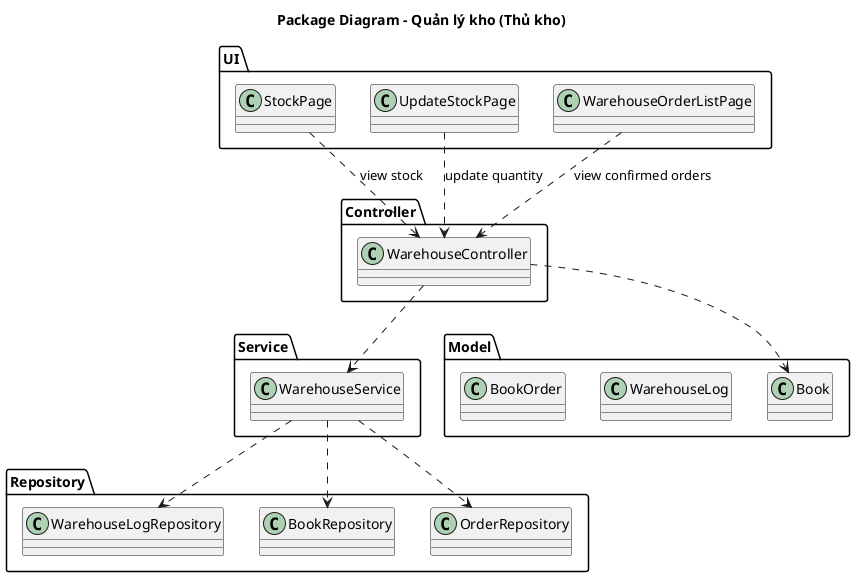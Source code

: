 @startuml
' File: 05_warehouse_management.puml
' Title: Package Diagram - Quản lý kho (Thủ kho) (Xem hàng tồn / Cập nhật số lượng / Xem đơn đã đặt)
title Package Diagram - Quản lý kho (Thủ kho)

package "UI" {
  class StockPage
  class UpdateStockPage
  class WarehouseOrderListPage
}

package "Controller" {
  class WarehouseController
}

package "Service" {
  class WarehouseService
}

package "Repository" {
  class WarehouseLogRepository
  class BookRepository
  class OrderRepository
}

package "Model" {
  class Book
  class WarehouseLog
  class BookOrder
}

StockPage ..> WarehouseController : view stock
UpdateStockPage ..> WarehouseController : update quantity
WarehouseOrderListPage ..> WarehouseController : view confirmed orders
WarehouseController ..> WarehouseService
WarehouseService ..> WarehouseLogRepository
WarehouseService ..> BookRepository
WarehouseService ..> OrderRepository
WarehouseController ..> Book
@enduml
